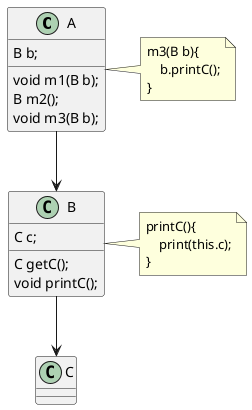 @startuml

class A{
    B b;
    void m1(B b);
    B m2();
    void m3(B b);
}
note right of A
m3(B b){
    b.printC();
}
end note
class B{
    C c;
    C getC();
    void printC();
}
note right of B
printC(){
    print(this.c);
}
end note
class C{
}

A --> B
B --> C

@enduml